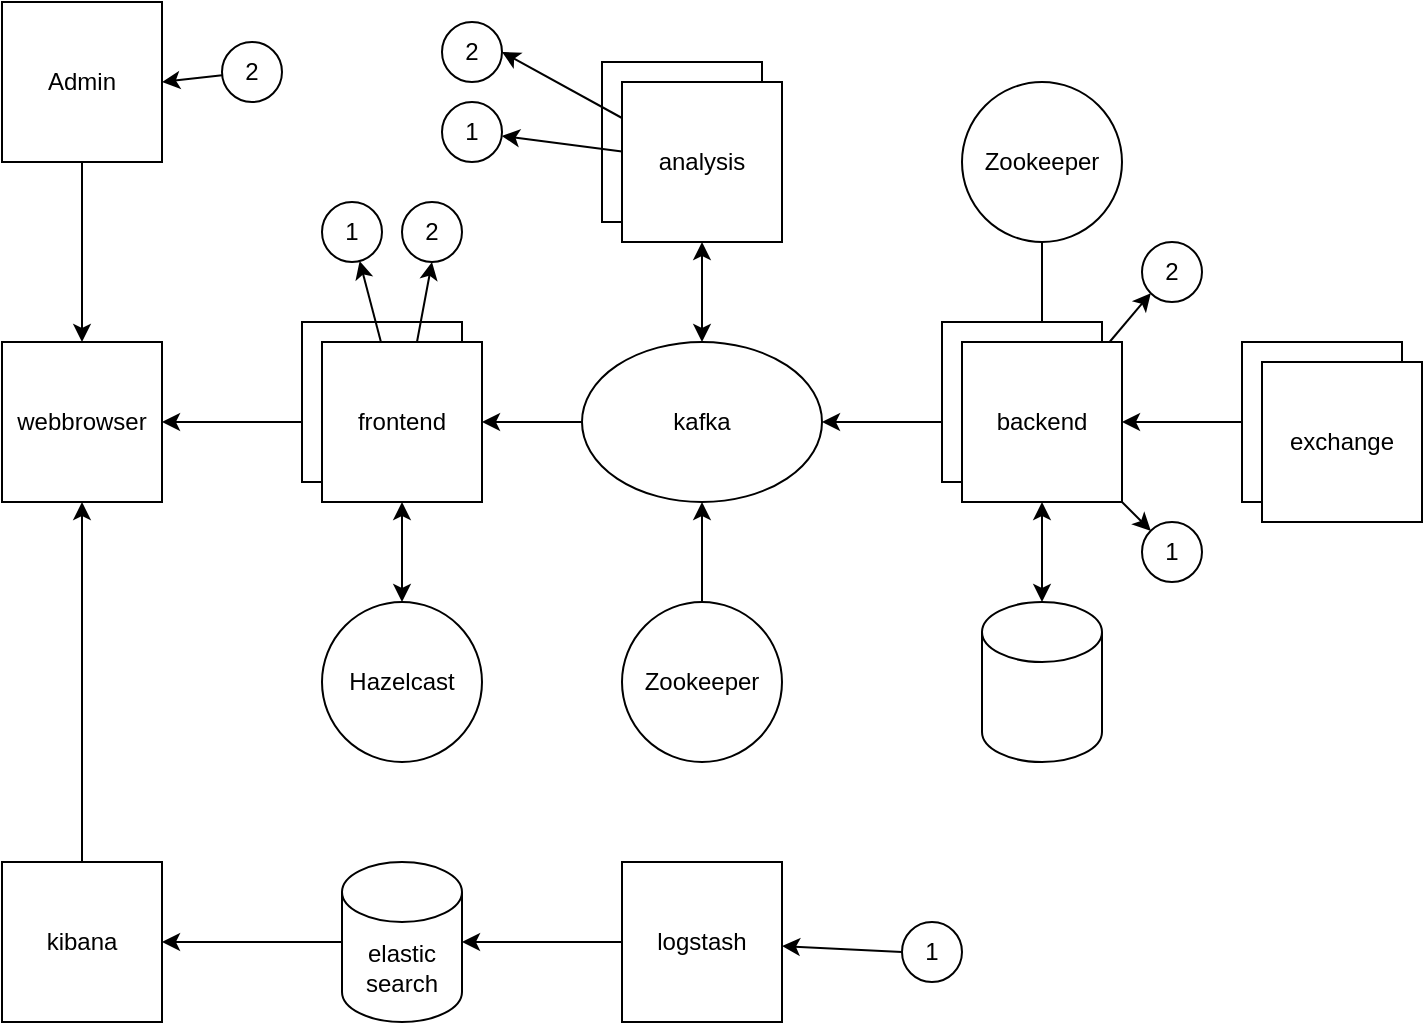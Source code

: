 <mxfile version="14.3.1" type="device"><diagram id="34T_Yz2YJa8vLVd8XFbz" name="Page-1"><mxGraphModel dx="1103" dy="771" grid="1" gridSize="10" guides="0" tooltips="1" connect="1" arrows="1" fold="1" page="1" pageScale="1" pageWidth="850" pageHeight="1100" math="0" shadow="0"><root><mxCell id="0"/><mxCell id="1" parent="0"/><mxCell id="iUZyDrRQLLnS7EouF_Ar-3" style="edgeStyle=orthogonalEdgeStyle;rounded=0;orthogonalLoop=1;jettySize=auto;html=1;exitX=0;exitY=0.5;exitDx=0;exitDy=0;" parent="1" source="iUZyDrRQLLnS7EouF_Ar-1" target="iUZyDrRQLLnS7EouF_Ar-2" edge="1"><mxGeometry relative="1" as="geometry"/></mxCell><mxCell id="iUZyDrRQLLnS7EouF_Ar-5" style="rounded=0;orthogonalLoop=1;jettySize=auto;html=1;entryX=1;entryY=0.5;entryDx=0;entryDy=0;" parent="1" source="1tseM5IJT17kpUIayv3F-1" target="iUZyDrRQLLnS7EouF_Ar-4" edge="1"><mxGeometry relative="1" as="geometry"><mxPoint x="320" y="260" as="targetPoint"/></mxGeometry></mxCell><mxCell id="iUZyDrRQLLnS7EouF_Ar-4" value="webbrowser" style="whiteSpace=wrap;html=1;aspect=fixed;" parent="1" vertex="1"><mxGeometry x="110" y="220" width="80" height="80" as="geometry"/></mxCell><mxCell id="1tseM5IJT17kpUIayv3F-4" style="rounded=0;orthogonalLoop=1;jettySize=auto;html=1;" parent="1" source="1tseM5IJT17kpUIayv3F-2" target="1tseM5IJT17kpUIayv3F-1" edge="1"><mxGeometry relative="1" as="geometry"/></mxCell><mxCell id="1tseM5IJT17kpUIayv3F-2" value="kafka" style="ellipse;whiteSpace=wrap;html=1;" parent="1" vertex="1"><mxGeometry x="400" y="220" width="120" height="80" as="geometry"/></mxCell><mxCell id="jabSdXuokaDdU0HSXxAP-1" value="" style="shape=cylinder3;whiteSpace=wrap;html=1;boundedLbl=1;backgroundOutline=1;size=15;" parent="1" vertex="1"><mxGeometry x="600" y="350" width="60" height="80" as="geometry"/></mxCell><mxCell id="9pk9rQzst_VwdIqVccUU-5" value="" style="endArrow=classic;startArrow=classic;html=1;entryX=0.5;entryY=1;entryDx=0;entryDy=0;" parent="1" source="1tseM5IJT17kpUIayv3F-2" target="9pk9rQzst_VwdIqVccUU-3" edge="1"><mxGeometry width="50" height="50" relative="1" as="geometry"><mxPoint x="380" y="530" as="sourcePoint"/><mxPoint x="400" y="170" as="targetPoint"/></mxGeometry></mxCell><mxCell id="9pk9rQzst_VwdIqVccUU-6" value="" style="endArrow=classic;startArrow=classic;html=1;entryX=0;entryY=0.5;entryDx=0;entryDy=0;exitX=1;exitY=0.5;exitDx=0;exitDy=0;" parent="1" source="1tseM5IJT17kpUIayv3F-2" target="iUZyDrRQLLnS7EouF_Ar-2" edge="1"><mxGeometry width="50" height="50" relative="1" as="geometry"><mxPoint x="470" y="270" as="sourcePoint"/><mxPoint x="430" y="400" as="targetPoint"/></mxGeometry></mxCell><mxCell id="9pk9rQzst_VwdIqVccUU-7" value="" style="endArrow=classic;startArrow=classic;html=1;entryX=0.5;entryY=1;entryDx=0;entryDy=0;" parent="1" source="jabSdXuokaDdU0HSXxAP-1" target="iUZyDrRQLLnS7EouF_Ar-2" edge="1"><mxGeometry width="50" height="50" relative="1" as="geometry"><mxPoint x="460" y="430" as="sourcePoint"/><mxPoint x="570" y="305" as="targetPoint"/></mxGeometry></mxCell><mxCell id="NLThGt6cEEwXZVyaHXvN-14" style="edgeStyle=orthogonalEdgeStyle;rounded=0;orthogonalLoop=1;jettySize=auto;html=1;" parent="1" target="iUZyDrRQLLnS7EouF_Ar-2" edge="1"><mxGeometry relative="1" as="geometry"/></mxCell><mxCell id="NLThGt6cEEwXZVyaHXvN-16" style="rounded=0;orthogonalLoop=1;jettySize=auto;html=1;" parent="1" source="j8fyZmwTRtO8QNkPv_7G-8" target="iUZyDrRQLLnS7EouF_Ar-2" edge="1"><mxGeometry relative="1" as="geometry"><mxPoint x="630" y="170" as="sourcePoint"/></mxGeometry></mxCell><mxCell id="tFeq7uVVwApmIkW0RBKL-6" style="rounded=0;orthogonalLoop=1;jettySize=auto;html=1;entryX=0.5;entryY=1;entryDx=0;entryDy=0;" parent="1" source="j8fyZmwTRtO8QNkPv_7G-7" target="1tseM5IJT17kpUIayv3F-2" edge="1"><mxGeometry relative="1" as="geometry"><mxPoint x="460" y="350" as="sourcePoint"/></mxGeometry></mxCell><mxCell id="NLThGt6cEEwXZVyaHXvN-17" value="Hazelcast" style="ellipse;whiteSpace=wrap;html=1;aspect=fixed;" parent="1" vertex="1"><mxGeometry x="270" y="350" width="80" height="80" as="geometry"/></mxCell><mxCell id="NLThGt6cEEwXZVyaHXvN-20" value="" style="endArrow=classic;startArrow=classic;html=1;" parent="1" source="NLThGt6cEEwXZVyaHXvN-17" target="1tseM5IJT17kpUIayv3F-1" edge="1"><mxGeometry width="50" height="50" relative="1" as="geometry"><mxPoint x="90" y="460" as="sourcePoint"/><mxPoint x="140" y="410" as="targetPoint"/></mxGeometry></mxCell><mxCell id="j8fyZmwTRtO8QNkPv_7G-1" value="" style="group" parent="1" vertex="1" connectable="0"><mxGeometry x="260" y="210" width="90" height="90" as="geometry"/></mxCell><mxCell id="OnVjleB6Meg0vesnJqWY-5" value="" style="group" parent="j8fyZmwTRtO8QNkPv_7G-1" vertex="1" connectable="0"><mxGeometry width="90" height="90" as="geometry"/></mxCell><mxCell id="NLThGt6cEEwXZVyaHXvN-13" value="frontend" style="whiteSpace=wrap;html=1;aspect=fixed;" parent="OnVjleB6Meg0vesnJqWY-5" vertex="1"><mxGeometry width="80" height="80" as="geometry"/></mxCell><mxCell id="1tseM5IJT17kpUIayv3F-1" value="frontend" style="whiteSpace=wrap;html=1;aspect=fixed;" parent="OnVjleB6Meg0vesnJqWY-5" vertex="1"><mxGeometry x="10" y="10" width="80" height="80" as="geometry"/></mxCell><mxCell id="j8fyZmwTRtO8QNkPv_7G-4" value="" style="group" parent="1" vertex="1" connectable="0"><mxGeometry x="580" y="210" width="90" height="90" as="geometry"/></mxCell><mxCell id="OnVjleB6Meg0vesnJqWY-3" value="" style="group" parent="j8fyZmwTRtO8QNkPv_7G-4" vertex="1" connectable="0"><mxGeometry width="90" height="90" as="geometry"/></mxCell><mxCell id="9pk9rQzst_VwdIqVccUU-8" value="backend" style="whiteSpace=wrap;html=1;aspect=fixed;" parent="OnVjleB6Meg0vesnJqWY-3" vertex="1"><mxGeometry width="80" height="80" as="geometry"/></mxCell><mxCell id="iUZyDrRQLLnS7EouF_Ar-2" value="backend" style="whiteSpace=wrap;html=1;aspect=fixed;" parent="OnVjleB6Meg0vesnJqWY-3" vertex="1"><mxGeometry x="10" y="10" width="80" height="80" as="geometry"/></mxCell><mxCell id="j8fyZmwTRtO8QNkPv_7G-7" value="&lt;span&gt;Zookeeper&lt;/span&gt;" style="ellipse;whiteSpace=wrap;html=1;aspect=fixed;" parent="1" vertex="1"><mxGeometry x="420" y="350" width="80" height="80" as="geometry"/></mxCell><mxCell id="j8fyZmwTRtO8QNkPv_7G-8" value="&lt;span&gt;Zookeeper&lt;/span&gt;" style="ellipse;whiteSpace=wrap;html=1;aspect=fixed;" parent="1" vertex="1"><mxGeometry x="590" y="90" width="80" height="80" as="geometry"/></mxCell><mxCell id="SWOhJmtqAIK0mpPQKgki-10" style="edgeStyle=none;rounded=0;orthogonalLoop=1;jettySize=auto;html=1;entryX=0.5;entryY=1;entryDx=0;entryDy=0;" parent="1" source="SWOhJmtqAIK0mpPQKgki-1" target="iUZyDrRQLLnS7EouF_Ar-4" edge="1"><mxGeometry relative="1" as="geometry"/></mxCell><mxCell id="SWOhJmtqAIK0mpPQKgki-1" value="kibana" style="whiteSpace=wrap;html=1;aspect=fixed;" parent="1" vertex="1"><mxGeometry x="110" y="480" width="80" height="80" as="geometry"/></mxCell><mxCell id="SWOhJmtqAIK0mpPQKgki-6" style="edgeStyle=orthogonalEdgeStyle;rounded=0;orthogonalLoop=1;jettySize=auto;html=1;" parent="1" source="SWOhJmtqAIK0mpPQKgki-2" target="SWOhJmtqAIK0mpPQKgki-1" edge="1"><mxGeometry relative="1" as="geometry"/></mxCell><mxCell id="SWOhJmtqAIK0mpPQKgki-2" value="elastic&lt;br&gt;search" style="shape=cylinder3;whiteSpace=wrap;html=1;boundedLbl=1;backgroundOutline=1;size=15;" parent="1" vertex="1"><mxGeometry x="280" y="480" width="60" height="80" as="geometry"/></mxCell><mxCell id="SWOhJmtqAIK0mpPQKgki-5" style="edgeStyle=orthogonalEdgeStyle;rounded=0;orthogonalLoop=1;jettySize=auto;html=1;" parent="1" source="SWOhJmtqAIK0mpPQKgki-3" target="SWOhJmtqAIK0mpPQKgki-2" edge="1"><mxGeometry relative="1" as="geometry"/></mxCell><mxCell id="SWOhJmtqAIK0mpPQKgki-3" value="logstash" style="whiteSpace=wrap;html=1;aspect=fixed;" parent="1" vertex="1"><mxGeometry x="420" y="480" width="80" height="80" as="geometry"/></mxCell><mxCell id="OnVjleB6Meg0vesnJqWY-2" value="" style="group" parent="1" vertex="1" connectable="0"><mxGeometry x="730" y="220" width="90" height="90" as="geometry"/></mxCell><mxCell id="iUZyDrRQLLnS7EouF_Ar-1" value="exchange" style="whiteSpace=wrap;html=1;aspect=fixed;" parent="OnVjleB6Meg0vesnJqWY-2" vertex="1"><mxGeometry width="80" height="80" as="geometry"/></mxCell><mxCell id="7tfRTSEL55fCUmd2Qxid-1" value="exchange" style="whiteSpace=wrap;html=1;aspect=fixed;" parent="OnVjleB6Meg0vesnJqWY-2" vertex="1"><mxGeometry x="10" y="10" width="80" height="80" as="geometry"/></mxCell><mxCell id="OnVjleB6Meg0vesnJqWY-4" value="" style="group" parent="1" vertex="1" connectable="0"><mxGeometry x="410" y="80" width="90" height="90" as="geometry"/></mxCell><mxCell id="OnVjleB6Meg0vesnJqWY-1" value="analysis" style="whiteSpace=wrap;html=1;aspect=fixed;" parent="OnVjleB6Meg0vesnJqWY-4" vertex="1"><mxGeometry width="80" height="80" as="geometry"/></mxCell><mxCell id="9pk9rQzst_VwdIqVccUU-3" value="analysis" style="whiteSpace=wrap;html=1;aspect=fixed;" parent="OnVjleB6Meg0vesnJqWY-4" vertex="1"><mxGeometry x="10" y="10" width="80" height="80" as="geometry"/></mxCell><mxCell id="OnVjleB6Meg0vesnJqWY-6" value="1" style="ellipse;whiteSpace=wrap;html=1;aspect=fixed;" parent="1" vertex="1"><mxGeometry x="330" y="100" width="30" height="30" as="geometry"/></mxCell><mxCell id="OnVjleB6Meg0vesnJqWY-8" style="rounded=0;orthogonalLoop=1;jettySize=auto;html=1;exitX=0;exitY=0.5;exitDx=0;exitDy=0;" parent="1" source="OnVjleB6Meg0vesnJqWY-7" target="SWOhJmtqAIK0mpPQKgki-3" edge="1"><mxGeometry relative="1" as="geometry"/></mxCell><mxCell id="OnVjleB6Meg0vesnJqWY-7" value="1" style="ellipse;whiteSpace=wrap;html=1;aspect=fixed;" parent="1" vertex="1"><mxGeometry x="560" y="510" width="30" height="30" as="geometry"/></mxCell><mxCell id="OnVjleB6Meg0vesnJqWY-9" value="1" style="ellipse;whiteSpace=wrap;html=1;aspect=fixed;" parent="1" vertex="1"><mxGeometry x="270" y="150" width="30" height="30" as="geometry"/></mxCell><mxCell id="OnVjleB6Meg0vesnJqWY-10" value="1" style="ellipse;whiteSpace=wrap;html=1;aspect=fixed;" parent="1" vertex="1"><mxGeometry x="680" y="310" width="30" height="30" as="geometry"/></mxCell><mxCell id="OnVjleB6Meg0vesnJqWY-11" style="edgeStyle=none;rounded=0;orthogonalLoop=1;jettySize=auto;html=1;exitX=1;exitY=1;exitDx=0;exitDy=0;entryX=0;entryY=0;entryDx=0;entryDy=0;" parent="1" source="iUZyDrRQLLnS7EouF_Ar-2" target="OnVjleB6Meg0vesnJqWY-10" edge="1"><mxGeometry relative="1" as="geometry"/></mxCell><mxCell id="OnVjleB6Meg0vesnJqWY-15" style="edgeStyle=none;rounded=0;orthogonalLoop=1;jettySize=auto;html=1;" parent="1" source="9pk9rQzst_VwdIqVccUU-3" target="OnVjleB6Meg0vesnJqWY-6" edge="1"><mxGeometry relative="1" as="geometry"/></mxCell><mxCell id="OnVjleB6Meg0vesnJqWY-16" style="edgeStyle=none;rounded=0;orthogonalLoop=1;jettySize=auto;html=1;" parent="1" source="1tseM5IJT17kpUIayv3F-1" target="OnVjleB6Meg0vesnJqWY-9" edge="1"><mxGeometry relative="1" as="geometry"/></mxCell><mxCell id="3rkTav7I2V7o2PJZxrVL-2" style="edgeStyle=orthogonalEdgeStyle;rounded=0;orthogonalLoop=1;jettySize=auto;html=1;" edge="1" parent="1" source="3rkTav7I2V7o2PJZxrVL-1" target="iUZyDrRQLLnS7EouF_Ar-4"><mxGeometry relative="1" as="geometry"/></mxCell><mxCell id="3rkTav7I2V7o2PJZxrVL-1" value="Admin" style="whiteSpace=wrap;html=1;aspect=fixed;" vertex="1" parent="1"><mxGeometry x="110" y="50" width="80" height="80" as="geometry"/></mxCell><mxCell id="3rkTav7I2V7o2PJZxrVL-3" value="2" style="ellipse;whiteSpace=wrap;html=1;aspect=fixed;" vertex="1" parent="1"><mxGeometry x="310" y="150" width="30" height="30" as="geometry"/></mxCell><mxCell id="3rkTav7I2V7o2PJZxrVL-4" value="2" style="ellipse;whiteSpace=wrap;html=1;aspect=fixed;" vertex="1" parent="1"><mxGeometry x="330" y="60" width="30" height="30" as="geometry"/></mxCell><mxCell id="3rkTav7I2V7o2PJZxrVL-5" value="2" style="ellipse;whiteSpace=wrap;html=1;aspect=fixed;" vertex="1" parent="1"><mxGeometry x="680" y="170" width="30" height="30" as="geometry"/></mxCell><mxCell id="3rkTav7I2V7o2PJZxrVL-8" style="rounded=0;orthogonalLoop=1;jettySize=auto;html=1;entryX=1;entryY=0.5;entryDx=0;entryDy=0;" edge="1" parent="1" source="3rkTav7I2V7o2PJZxrVL-6" target="3rkTav7I2V7o2PJZxrVL-1"><mxGeometry relative="1" as="geometry"/></mxCell><mxCell id="3rkTav7I2V7o2PJZxrVL-6" value="2" style="ellipse;whiteSpace=wrap;html=1;aspect=fixed;direction=south;" vertex="1" parent="1"><mxGeometry x="220" y="70" width="30" height="30" as="geometry"/></mxCell><mxCell id="3rkTav7I2V7o2PJZxrVL-10" style="edgeStyle=none;rounded=0;orthogonalLoop=1;jettySize=auto;html=1;entryX=1;entryY=0.5;entryDx=0;entryDy=0;" edge="1" parent="1" source="9pk9rQzst_VwdIqVccUU-3" target="3rkTav7I2V7o2PJZxrVL-4"><mxGeometry relative="1" as="geometry"/></mxCell><mxCell id="3rkTav7I2V7o2PJZxrVL-11" style="edgeStyle=none;rounded=0;orthogonalLoop=1;jettySize=auto;html=1;entryX=0.5;entryY=1;entryDx=0;entryDy=0;" edge="1" parent="1" source="1tseM5IJT17kpUIayv3F-1" target="3rkTav7I2V7o2PJZxrVL-3"><mxGeometry relative="1" as="geometry"/></mxCell><mxCell id="3rkTav7I2V7o2PJZxrVL-12" style="edgeStyle=none;rounded=0;orthogonalLoop=1;jettySize=auto;html=1;entryX=0;entryY=1;entryDx=0;entryDy=0;" edge="1" parent="1" source="iUZyDrRQLLnS7EouF_Ar-2" target="3rkTav7I2V7o2PJZxrVL-5"><mxGeometry relative="1" as="geometry"/></mxCell></root></mxGraphModel></diagram></mxfile>